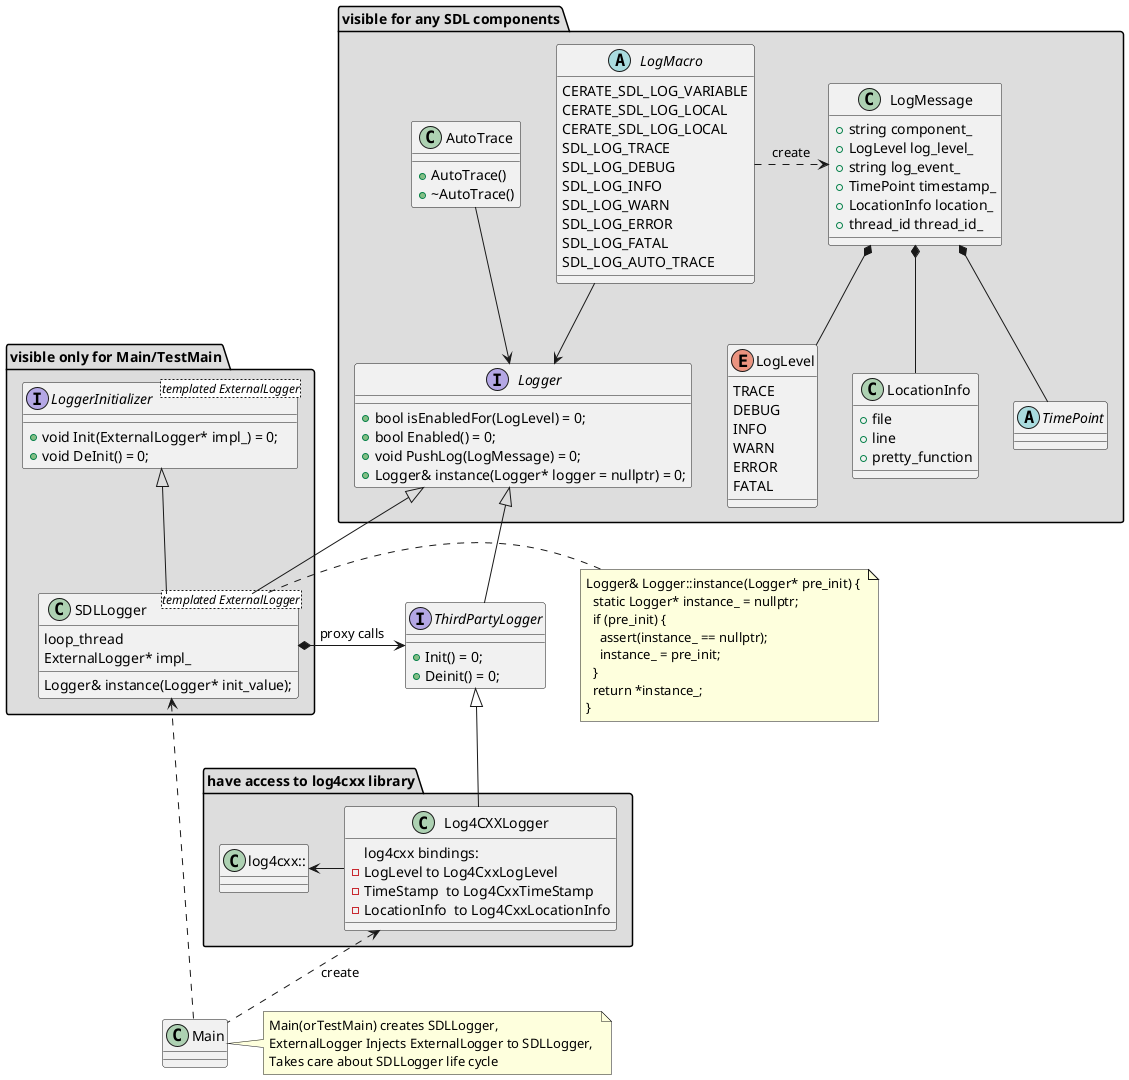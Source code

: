 @startuml


package "visible for any SDL components" #DDDDDD {

interface Logger {
  + bool isEnabledFor(LogLevel) = 0;
  + bool Enabled() = 0;
  + void PushLog(LogMessage) = 0;
  + Logger& instance(Logger* logger = nullptr) = 0;
}

class AutoTrace {
  + AutoTrace()
  + ~AutoTrace()
}

class LocationInfo {
  + file
  + line
  + pretty_function
}

abstract TimePoint{}

class LogMessage {
  + string component_
  + LogLevel log_level_
  + string log_event_
  + TimePoint timestamp_
  + LocationInfo location_
  + thread_id thread_id_
}


enum  LogLevel { 
    TRACE
    DEBUG
    INFO
    WARN
    ERROR
    FATAL 
}

abstract LogMacro {
  CERATE_SDL_LOG_VARIABLE
  CERATE_SDL_LOG_LOCAL
  CERATE_SDL_LOG_LOCAL
  SDL_LOG_TRACE
  SDL_LOG_DEBUG
  SDL_LOG_INFO
  SDL_LOG_WARN
  SDL_LOG_ERROR
  SDL_LOG_FATAL
  SDL_LOG_AUTO_TRACE
}

AutoTrace -down-> Logger
LogMacro  -down-> Logger
LogMacro .right.> LogMessage : create
LogMessage *-- LocationInfo
LogMessage *-- TimePoint
LogMessage *-- LogLevel
}

interface ThirdPartyLogger {
  + Init() = 0;
  + Deinit() = 0;
}

ThirdPartyLogger -up-|> Logger 



package "have access to log4cxx library" #DDDDDD {

class Log4CXXLogger  {
  log4cxx bindings:
  - LogLevel to Log4CxxLogLevel 
  - TimeStamp  to Log4CxxTimeStamp
  - LocationInfo  to Log4CxxLocationInfo
}

class "log4cxx::" as log4cxx
log4cxx <-right- Log4CXXLogger

}


package "visible only for Main/TestMain" #DDDDDD {

interface LoggerInitializer <templated ExternalLogger> {
  + void Init(ExternalLogger* impl_) = 0;
  + void DeInit() = 0;
}


class SDLLogger <templated ExternalLogger> {
  loop_thread
  ExternalLogger* impl_
  Logger& instance(Logger* init_value);
}

}
 
note "\
Logger& Logger::instance(Logger* pre_init) { \n\
  static Logger* instance_ = nullptr; \n\
  if (pre_init) { \n\
    assert(instance_ == nullptr);\n\
    instance_ = pre_init;\n\
  }\n\
  return *instance_;\n\
}" as N1
SDLLogger .right. N1 

SDLLogger -up-|> Logger
SDLLogger -up-|> LoggerInitializer

Log4CXXLogger -up-|> ThirdPartyLogger

SDLLogger *-left-> ThirdPartyLogger : proxy calls



class Main

Main .up.> SDLLogger  
Main  .up.> Log4CXXLogger : create
note "Main(orTestMain) creates SDLLogger,  \n\
ExternalLogger Injects ExternalLogger to SDLLogger, \n\
Takes care about SDLLogger life cycle" as N2

N2 .left. Main
@enduml

